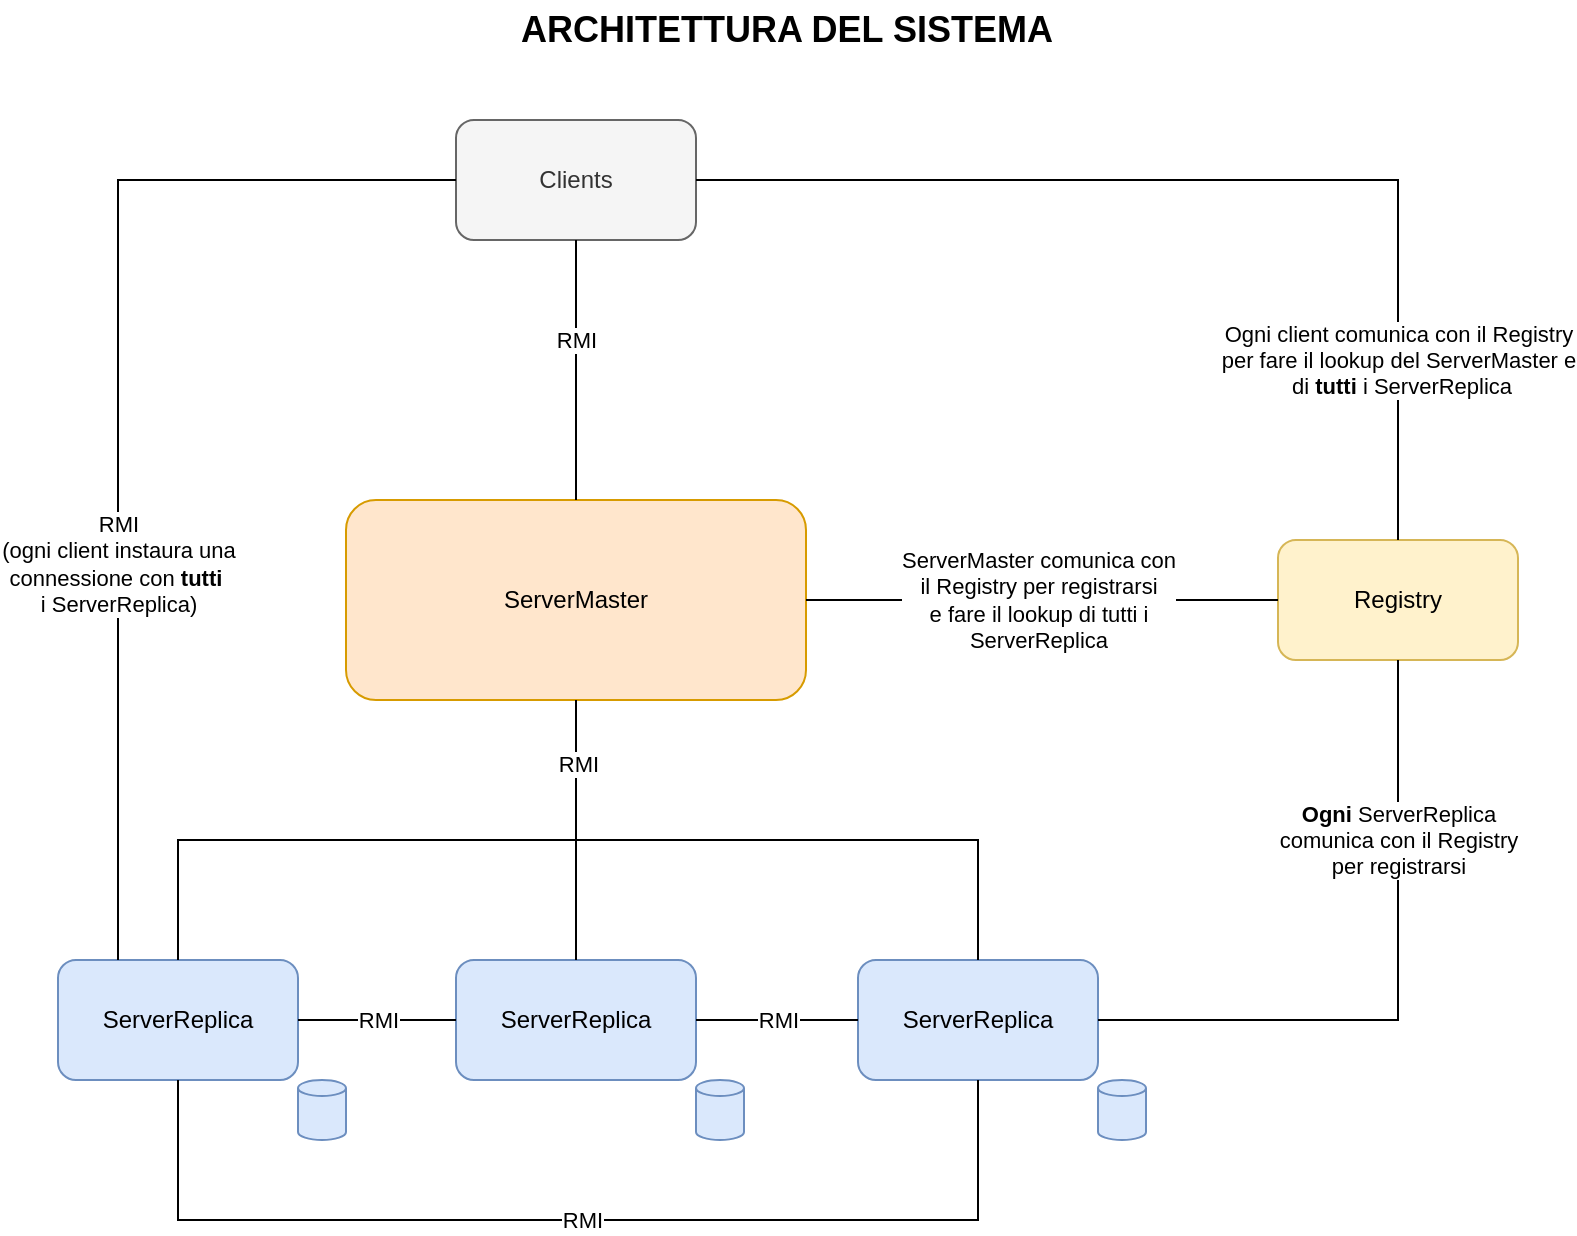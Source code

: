 <mxfile version="21.2.6" type="device">
  <diagram name="Pagina-1" id="MeMB3YuaQJkK4BYeQOrN">
    <mxGraphModel dx="954" dy="534" grid="1" gridSize="10" guides="1" tooltips="1" connect="1" arrows="1" fold="1" page="1" pageScale="1" pageWidth="827" pageHeight="700" math="0" shadow="0">
      <root>
        <mxCell id="0" />
        <mxCell id="1" parent="0" />
        <mxCell id="lOXoc57yCbOqRMFnZguG-1" value="Clients" style="rounded=1;whiteSpace=wrap;html=1;fillColor=#f5f5f5;fontColor=#333333;strokeColor=#666666;" vertex="1" parent="1">
          <mxGeometry x="248" y="90" width="120" height="60" as="geometry" />
        </mxCell>
        <mxCell id="lOXoc57yCbOqRMFnZguG-2" value="ServerMaster" style="rounded=1;whiteSpace=wrap;html=1;fillColor=#ffe6cc;strokeColor=#d79b00;" vertex="1" parent="1">
          <mxGeometry x="193" y="280" width="230" height="100" as="geometry" />
        </mxCell>
        <mxCell id="lOXoc57yCbOqRMFnZguG-3" value="Registry" style="rounded=1;whiteSpace=wrap;html=1;fillColor=#fff2cc;strokeColor=#d6b656;" vertex="1" parent="1">
          <mxGeometry x="659" y="300" width="120" height="60" as="geometry" />
        </mxCell>
        <mxCell id="lOXoc57yCbOqRMFnZguG-4" value="ServerReplica" style="rounded=1;whiteSpace=wrap;html=1;fillColor=#dae8fc;strokeColor=#6c8ebf;" vertex="1" parent="1">
          <mxGeometry x="49" y="510" width="120" height="60" as="geometry" />
        </mxCell>
        <mxCell id="lOXoc57yCbOqRMFnZguG-5" value="ServerReplica" style="rounded=1;whiteSpace=wrap;html=1;fillColor=#dae8fc;strokeColor=#6c8ebf;" vertex="1" parent="1">
          <mxGeometry x="248" y="510" width="120" height="60" as="geometry" />
        </mxCell>
        <mxCell id="lOXoc57yCbOqRMFnZguG-6" value="ServerReplica" style="rounded=1;whiteSpace=wrap;html=1;fillColor=#dae8fc;strokeColor=#6c8ebf;" vertex="1" parent="1">
          <mxGeometry x="449" y="510" width="120" height="60" as="geometry" />
        </mxCell>
        <mxCell id="lOXoc57yCbOqRMFnZguG-9" value="" style="endArrow=none;html=1;rounded=0;entryX=0.5;entryY=0;entryDx=0;entryDy=0;exitX=0.5;exitY=1;exitDx=0;exitDy=0;" edge="1" parent="1" source="lOXoc57yCbOqRMFnZguG-2" target="lOXoc57yCbOqRMFnZguG-6">
          <mxGeometry x="-0.819" width="50" height="50" relative="1" as="geometry">
            <mxPoint x="389" y="370" as="sourcePoint" />
            <mxPoint x="439" y="320" as="targetPoint" />
            <Array as="points">
              <mxPoint x="308" y="450" />
              <mxPoint x="509" y="450" />
            </Array>
            <mxPoint as="offset" />
          </mxGeometry>
        </mxCell>
        <mxCell id="lOXoc57yCbOqRMFnZguG-10" value="" style="endArrow=none;html=1;rounded=0;entryX=0.5;entryY=0;entryDx=0;entryDy=0;exitX=0.5;exitY=1;exitDx=0;exitDy=0;" edge="1" parent="1" source="lOXoc57yCbOqRMFnZguG-2" target="lOXoc57yCbOqRMFnZguG-5">
          <mxGeometry width="50" height="50" relative="1" as="geometry">
            <mxPoint x="309" y="450" as="sourcePoint" />
            <mxPoint x="439" y="320" as="targetPoint" />
          </mxGeometry>
        </mxCell>
        <mxCell id="lOXoc57yCbOqRMFnZguG-18" value="RMI" style="edgeLabel;html=1;align=center;verticalAlign=middle;resizable=0;points=[];" vertex="1" connectable="0" parent="lOXoc57yCbOqRMFnZguG-10">
          <mxGeometry x="-0.508" y="1" relative="1" as="geometry">
            <mxPoint as="offset" />
          </mxGeometry>
        </mxCell>
        <mxCell id="lOXoc57yCbOqRMFnZguG-11" value="RMI" style="endArrow=none;html=1;rounded=0;entryX=0.5;entryY=0;entryDx=0;entryDy=0;exitX=0.5;exitY=1;exitDx=0;exitDy=0;" edge="1" parent="1" source="lOXoc57yCbOqRMFnZguG-1" target="lOXoc57yCbOqRMFnZguG-2">
          <mxGeometry x="-0.231" width="50" height="50" relative="1" as="geometry">
            <mxPoint x="307.5" y="180" as="sourcePoint" />
            <mxPoint x="307.5" y="310" as="targetPoint" />
            <mxPoint as="offset" />
          </mxGeometry>
        </mxCell>
        <mxCell id="lOXoc57yCbOqRMFnZguG-12" value="" style="endArrow=none;html=1;rounded=0;exitX=0.5;exitY=0;exitDx=0;exitDy=0;" edge="1" parent="1" source="lOXoc57yCbOqRMFnZguG-4">
          <mxGeometry width="50" height="50" relative="1" as="geometry">
            <mxPoint x="389" y="370" as="sourcePoint" />
            <mxPoint x="309" y="450" as="targetPoint" />
            <Array as="points">
              <mxPoint x="109" y="450" />
            </Array>
          </mxGeometry>
        </mxCell>
        <mxCell id="lOXoc57yCbOqRMFnZguG-13" value="RMI" style="endArrow=none;html=1;rounded=0;exitX=1;exitY=0.5;exitDx=0;exitDy=0;entryX=0;entryY=0.5;entryDx=0;entryDy=0;" edge="1" parent="1" source="lOXoc57yCbOqRMFnZguG-4" target="lOXoc57yCbOqRMFnZguG-5">
          <mxGeometry width="50" height="50" relative="1" as="geometry">
            <mxPoint x="389" y="510" as="sourcePoint" />
            <mxPoint x="439" y="460" as="targetPoint" />
          </mxGeometry>
        </mxCell>
        <mxCell id="lOXoc57yCbOqRMFnZguG-14" value="RMI" style="endArrow=none;html=1;rounded=0;exitX=1;exitY=0.5;exitDx=0;exitDy=0;entryX=0;entryY=0.5;entryDx=0;entryDy=0;" edge="1" parent="1" source="lOXoc57yCbOqRMFnZguG-5" target="lOXoc57yCbOqRMFnZguG-6">
          <mxGeometry width="50" height="50" relative="1" as="geometry">
            <mxPoint x="174" y="550" as="sourcePoint" />
            <mxPoint x="258" y="550" as="targetPoint" />
          </mxGeometry>
        </mxCell>
        <mxCell id="lOXoc57yCbOqRMFnZguG-15" value="" style="endArrow=none;html=1;rounded=0;exitX=0.5;exitY=1;exitDx=0;exitDy=0;entryX=0.5;entryY=1;entryDx=0;entryDy=0;" edge="1" parent="1" source="lOXoc57yCbOqRMFnZguG-4" target="lOXoc57yCbOqRMFnZguG-6">
          <mxGeometry width="50" height="50" relative="1" as="geometry">
            <mxPoint x="174" y="550" as="sourcePoint" />
            <mxPoint x="258" y="550" as="targetPoint" />
            <Array as="points">
              <mxPoint x="109" y="640" />
              <mxPoint x="309" y="640" />
              <mxPoint x="509" y="640" />
            </Array>
          </mxGeometry>
        </mxCell>
        <mxCell id="lOXoc57yCbOqRMFnZguG-16" value="RMI" style="edgeLabel;html=1;align=center;verticalAlign=middle;resizable=0;points=[];" vertex="1" connectable="0" parent="lOXoc57yCbOqRMFnZguG-15">
          <mxGeometry x="0.064" y="-2" relative="1" as="geometry">
            <mxPoint x="-16" y="-2" as="offset" />
          </mxGeometry>
        </mxCell>
        <mxCell id="lOXoc57yCbOqRMFnZguG-17" value="ServerMaster comunica con &lt;br&gt;il Registry per registrarsi &lt;br&gt;e fare il lookup di tutti i&lt;br&gt;ServerReplica" style="endArrow=none;html=1;rounded=0;entryX=1;entryY=0.5;entryDx=0;entryDy=0;exitX=0;exitY=0.5;exitDx=0;exitDy=0;" edge="1" parent="1" source="lOXoc57yCbOqRMFnZguG-3" target="lOXoc57yCbOqRMFnZguG-2">
          <mxGeometry x="0.017" width="50" height="50" relative="1" as="geometry">
            <mxPoint x="569" y="210" as="sourcePoint" />
            <mxPoint x="569" y="340" as="targetPoint" />
            <mxPoint as="offset" />
          </mxGeometry>
        </mxCell>
        <mxCell id="lOXoc57yCbOqRMFnZguG-19" value="&lt;b&gt;Ogni&lt;/b&gt; ServerReplica&lt;br&gt;comunica con il Registry&lt;br&gt;per registrarsi" style="endArrow=none;html=1;rounded=0;entryX=1;entryY=0.5;entryDx=0;entryDy=0;exitX=0.5;exitY=1;exitDx=0;exitDy=0;" edge="1" parent="1" source="lOXoc57yCbOqRMFnZguG-3" target="lOXoc57yCbOqRMFnZguG-6">
          <mxGeometry x="-0.455" width="50" height="50" relative="1" as="geometry">
            <mxPoint x="815" y="550" as="sourcePoint" />
            <mxPoint x="579" y="550" as="targetPoint" />
            <mxPoint as="offset" />
            <Array as="points">
              <mxPoint x="719" y="540" />
            </Array>
          </mxGeometry>
        </mxCell>
        <mxCell id="lOXoc57yCbOqRMFnZguG-20" value="Ogni client comunica con il Registry &lt;br&gt;per fare&amp;nbsp;il lookup del ServerMaster e&lt;br&gt;&amp;nbsp;di &lt;b&gt;tutti&lt;/b&gt; i ServerReplica" style="endArrow=none;html=1;rounded=0;entryX=1;entryY=0.5;entryDx=0;entryDy=0;exitX=0.5;exitY=0;exitDx=0;exitDy=0;" edge="1" parent="1" source="lOXoc57yCbOqRMFnZguG-3" target="lOXoc57yCbOqRMFnZguG-1">
          <mxGeometry x="-0.661" width="50" height="50" relative="1" as="geometry">
            <mxPoint x="669" y="340" as="sourcePoint" />
            <mxPoint x="433" y="340" as="targetPoint" />
            <mxPoint as="offset" />
            <Array as="points">
              <mxPoint x="719" y="120" />
            </Array>
          </mxGeometry>
        </mxCell>
        <mxCell id="lOXoc57yCbOqRMFnZguG-21" value="RMI&lt;br&gt;(ogni client instaura una &lt;br&gt;connessione&amp;nbsp;con &lt;b&gt;tutti&lt;/b&gt;&amp;nbsp;&lt;br&gt;i ServerReplica)" style="endArrow=none;html=1;rounded=0;entryX=0.25;entryY=0;entryDx=0;entryDy=0;exitX=0;exitY=0.5;exitDx=0;exitDy=0;" edge="1" parent="1" source="lOXoc57yCbOqRMFnZguG-1" target="lOXoc57yCbOqRMFnZguG-4">
          <mxGeometry x="0.291" width="50" height="50" relative="1" as="geometry">
            <mxPoint x="669" y="340" as="sourcePoint" />
            <mxPoint x="433" y="340" as="targetPoint" />
            <mxPoint as="offset" />
            <Array as="points">
              <mxPoint x="79" y="120" />
            </Array>
          </mxGeometry>
        </mxCell>
        <mxCell id="lOXoc57yCbOqRMFnZguG-22" value="" style="shape=cylinder3;whiteSpace=wrap;html=1;boundedLbl=1;backgroundOutline=1;size=4;fillColor=#dae8fc;strokeColor=#6c8ebf;" vertex="1" parent="1">
          <mxGeometry x="169" y="570" width="24" height="30" as="geometry" />
        </mxCell>
        <mxCell id="lOXoc57yCbOqRMFnZguG-23" value="" style="shape=cylinder3;whiteSpace=wrap;html=1;boundedLbl=1;backgroundOutline=1;size=4;fillColor=#dae8fc;strokeColor=#6c8ebf;" vertex="1" parent="1">
          <mxGeometry x="368" y="570" width="24" height="30" as="geometry" />
        </mxCell>
        <mxCell id="lOXoc57yCbOqRMFnZguG-24" value="" style="shape=cylinder3;whiteSpace=wrap;html=1;boundedLbl=1;backgroundOutline=1;size=4;fillColor=#dae8fc;strokeColor=#6c8ebf;" vertex="1" parent="1">
          <mxGeometry x="569" y="570" width="24" height="30" as="geometry" />
        </mxCell>
        <mxCell id="lOXoc57yCbOqRMFnZguG-26" value="&lt;b&gt;&lt;font style=&quot;font-size: 18px;&quot;&gt;ARCHITETTURA DEL SISTEMA&lt;/font&gt;&lt;/b&gt;" style="text;html=1;strokeColor=none;fillColor=none;align=center;verticalAlign=middle;whiteSpace=wrap;rounded=0;" vertex="1" parent="1">
          <mxGeometry x="255" y="30" width="317" height="30" as="geometry" />
        </mxCell>
      </root>
    </mxGraphModel>
  </diagram>
</mxfile>
